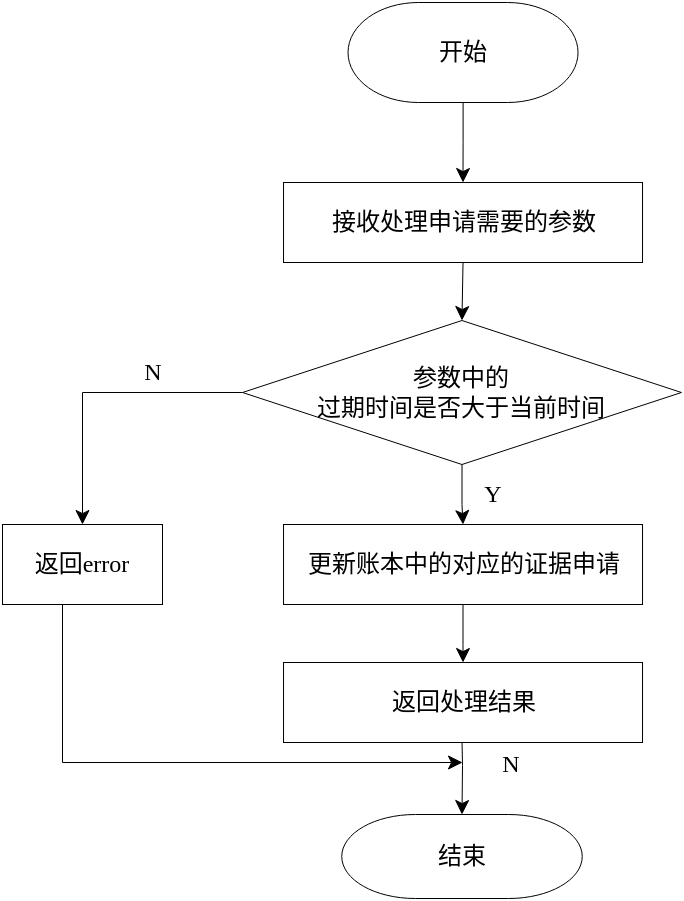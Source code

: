<mxfile version="21.3.4" type="device">
  <diagram id="C5RBs43oDa-KdzZeNtuy" name="Page-1">
    <mxGraphModel dx="875" dy="451" grid="1" gridSize="10" guides="1" tooltips="1" connect="1" arrows="1" fold="1" page="1" pageScale="1" pageWidth="827" pageHeight="1169" math="0" shadow="0">
      <root>
        <mxCell id="WIyWlLk6GJQsqaUBKTNV-0" />
        <mxCell id="WIyWlLk6GJQsqaUBKTNV-1" parent="WIyWlLk6GJQsqaUBKTNV-0" />
        <mxCell id="o6iEz9svOuSVI9pk4N0p-0" value="" style="edgeStyle=orthogonalEdgeStyle;rounded=0;orthogonalLoop=1;jettySize=auto;html=1;fontFamily=宋体;strokeWidth=0.5;" parent="WIyWlLk6GJQsqaUBKTNV-1" source="o6iEz9svOuSVI9pk4N0p-1" target="o6iEz9svOuSVI9pk4N0p-3" edge="1">
          <mxGeometry relative="1" as="geometry" />
        </mxCell>
        <mxCell id="o6iEz9svOuSVI9pk4N0p-1" value="开始" style="strokeWidth=0.5;html=1;shape=mxgraph.flowchart.terminator;whiteSpace=wrap;fontFamily=宋体;" parent="WIyWlLk6GJQsqaUBKTNV-1" vertex="1">
          <mxGeometry x="422.76" y="310" width="115" height="50" as="geometry" />
        </mxCell>
        <mxCell id="o6iEz9svOuSVI9pk4N0p-3" value="接收处理申请需要的参数" style="whiteSpace=wrap;html=1;strokeWidth=0.5;fontFamily=宋体;" parent="WIyWlLk6GJQsqaUBKTNV-1" vertex="1">
          <mxGeometry x="390.51" y="400" width="179.5" height="40" as="geometry" />
        </mxCell>
        <mxCell id="o6iEz9svOuSVI9pk4N0p-8" value="" style="edgeStyle=orthogonalEdgeStyle;rounded=0;orthogonalLoop=1;jettySize=auto;html=1;exitX=0.5;exitY=1;exitDx=0;exitDy=0;entryX=0.5;entryY=0;entryDx=0;entryDy=0;fontFamily=宋体;strokeWidth=0.5;" parent="WIyWlLk6GJQsqaUBKTNV-1" source="o6iEz9svOuSVI9pk4N0p-3" target="o6iEz9svOuSVI9pk4N0p-62" edge="1">
          <mxGeometry relative="1" as="geometry">
            <mxPoint x="480.25" y="440" as="sourcePoint" />
            <mxPoint x="480" y="470" as="targetPoint" />
          </mxGeometry>
        </mxCell>
        <mxCell id="o6iEz9svOuSVI9pk4N0p-15" value="结束" style="strokeWidth=0.5;html=1;shape=mxgraph.flowchart.terminator;whiteSpace=wrap;fontFamily=宋体;" parent="WIyWlLk6GJQsqaUBKTNV-1" vertex="1">
          <mxGeometry x="419.62" y="716" width="120.25" height="42" as="geometry" />
        </mxCell>
        <mxCell id="o6iEz9svOuSVI9pk4N0p-16" value="N" style="text;html=1;align=center;verticalAlign=middle;resizable=0;points=[];autosize=1;strokeColor=none;fillColor=none;fontFamily=宋体;strokeWidth=0.5;" parent="WIyWlLk6GJQsqaUBKTNV-1" vertex="1">
          <mxGeometry x="489.48" y="676" width="30" height="30" as="geometry" />
        </mxCell>
        <mxCell id="o6iEz9svOuSVI9pk4N0p-70" style="edgeStyle=orthogonalEdgeStyle;rounded=0;orthogonalLoop=1;jettySize=auto;html=1;fontFamily=宋体;strokeWidth=0.5;" parent="WIyWlLk6GJQsqaUBKTNV-1" source="o6iEz9svOuSVI9pk4N0p-25" edge="1">
          <mxGeometry relative="1" as="geometry">
            <mxPoint x="480" y="690" as="targetPoint" />
            <Array as="points">
              <mxPoint x="280" y="690" />
            </Array>
          </mxGeometry>
        </mxCell>
        <mxCell id="o6iEz9svOuSVI9pk4N0p-25" value="返回error" style="whiteSpace=wrap;html=1;strokeWidth=0.5;fontFamily=宋体;" parent="WIyWlLk6GJQsqaUBKTNV-1" vertex="1">
          <mxGeometry x="250" y="571" width="80" height="40" as="geometry" />
        </mxCell>
        <mxCell id="o6iEz9svOuSVI9pk4N0p-43" value="" style="edgeStyle=orthogonalEdgeStyle;rounded=0;orthogonalLoop=1;jettySize=auto;html=1;entryX=0.5;entryY=0;entryDx=0;entryDy=0;fontFamily=宋体;strokeWidth=0.5;" parent="WIyWlLk6GJQsqaUBKTNV-1" source="o6iEz9svOuSVI9pk4N0p-34" target="o6iEz9svOuSVI9pk4N0p-69" edge="1">
          <mxGeometry relative="1" as="geometry">
            <mxPoint x="479.514" y="616.01" as="targetPoint" />
          </mxGeometry>
        </mxCell>
        <mxCell id="o6iEz9svOuSVI9pk4N0p-34" value="更新账本中的对应的证据申请" style="whiteSpace=wrap;html=1;strokeWidth=0.5;fontFamily=宋体;" parent="WIyWlLk6GJQsqaUBKTNV-1" vertex="1">
          <mxGeometry x="390.51" y="571" width="179.5" height="40" as="geometry" />
        </mxCell>
        <mxCell id="o6iEz9svOuSVI9pk4N0p-45" style="edgeStyle=orthogonalEdgeStyle;rounded=0;orthogonalLoop=1;jettySize=auto;html=1;entryX=0.5;entryY=0;entryDx=0;entryDy=0;exitX=0;exitY=0.5;exitDx=0;exitDy=0;fontFamily=宋体;strokeWidth=0.5;" parent="WIyWlLk6GJQsqaUBKTNV-1" source="o6iEz9svOuSVI9pk4N0p-62" target="o6iEz9svOuSVI9pk4N0p-25" edge="1">
          <mxGeometry relative="1" as="geometry">
            <mxPoint x="390.124" y="764.966" as="sourcePoint" />
          </mxGeometry>
        </mxCell>
        <mxCell id="o6iEz9svOuSVI9pk4N0p-46" style="edgeStyle=orthogonalEdgeStyle;rounded=0;orthogonalLoop=1;jettySize=auto;html=1;entryX=0.5;entryY=0;entryDx=0;entryDy=0;entryPerimeter=0;fontFamily=宋体;strokeWidth=0.5;" parent="WIyWlLk6GJQsqaUBKTNV-1" target="o6iEz9svOuSVI9pk4N0p-15" edge="1">
          <mxGeometry relative="1" as="geometry">
            <mxPoint x="479.514" y="665.99" as="sourcePoint" />
            <mxPoint x="479.75" y="706" as="targetPoint" />
          </mxGeometry>
        </mxCell>
        <mxCell id="o6iEz9svOuSVI9pk4N0p-64" style="edgeStyle=orthogonalEdgeStyle;rounded=0;orthogonalLoop=1;jettySize=auto;html=1;entryX=0.5;entryY=0;entryDx=0;entryDy=0;fontFamily=宋体;strokeWidth=0.5;" parent="WIyWlLk6GJQsqaUBKTNV-1" source="o6iEz9svOuSVI9pk4N0p-62" target="o6iEz9svOuSVI9pk4N0p-34" edge="1">
          <mxGeometry relative="1" as="geometry">
            <mxPoint x="480.26" y="585" as="targetPoint" />
          </mxGeometry>
        </mxCell>
        <mxCell id="o6iEz9svOuSVI9pk4N0p-62" value="参数中的&lt;br&gt;过期时间是否大于当前时间" style="rhombus;whiteSpace=wrap;html=1;strokeWidth=0.5;fontFamily=宋体;" parent="WIyWlLk6GJQsqaUBKTNV-1" vertex="1">
          <mxGeometry x="370" y="469" width="219.48" height="72" as="geometry" />
        </mxCell>
        <mxCell id="o6iEz9svOuSVI9pk4N0p-65" value="Y" style="text;html=1;align=center;verticalAlign=middle;resizable=0;points=[];autosize=1;strokeColor=none;fillColor=none;fontFamily=宋体;strokeWidth=0.5;" parent="WIyWlLk6GJQsqaUBKTNV-1" vertex="1">
          <mxGeometry x="480" y="541" width="30" height="30" as="geometry" />
        </mxCell>
        <mxCell id="o6iEz9svOuSVI9pk4N0p-67" value="N" style="text;html=1;align=center;verticalAlign=middle;resizable=0;points=[];autosize=1;strokeColor=none;fillColor=none;fontFamily=宋体;strokeWidth=0.5;" parent="WIyWlLk6GJQsqaUBKTNV-1" vertex="1">
          <mxGeometry x="310" y="480" width="30" height="30" as="geometry" />
        </mxCell>
        <mxCell id="o6iEz9svOuSVI9pk4N0p-69" value="返回处理结果" style="whiteSpace=wrap;html=1;strokeWidth=0.5;fontFamily=宋体;" parent="WIyWlLk6GJQsqaUBKTNV-1" vertex="1">
          <mxGeometry x="390.51" y="640" width="179.5" height="40" as="geometry" />
        </mxCell>
      </root>
    </mxGraphModel>
  </diagram>
</mxfile>
